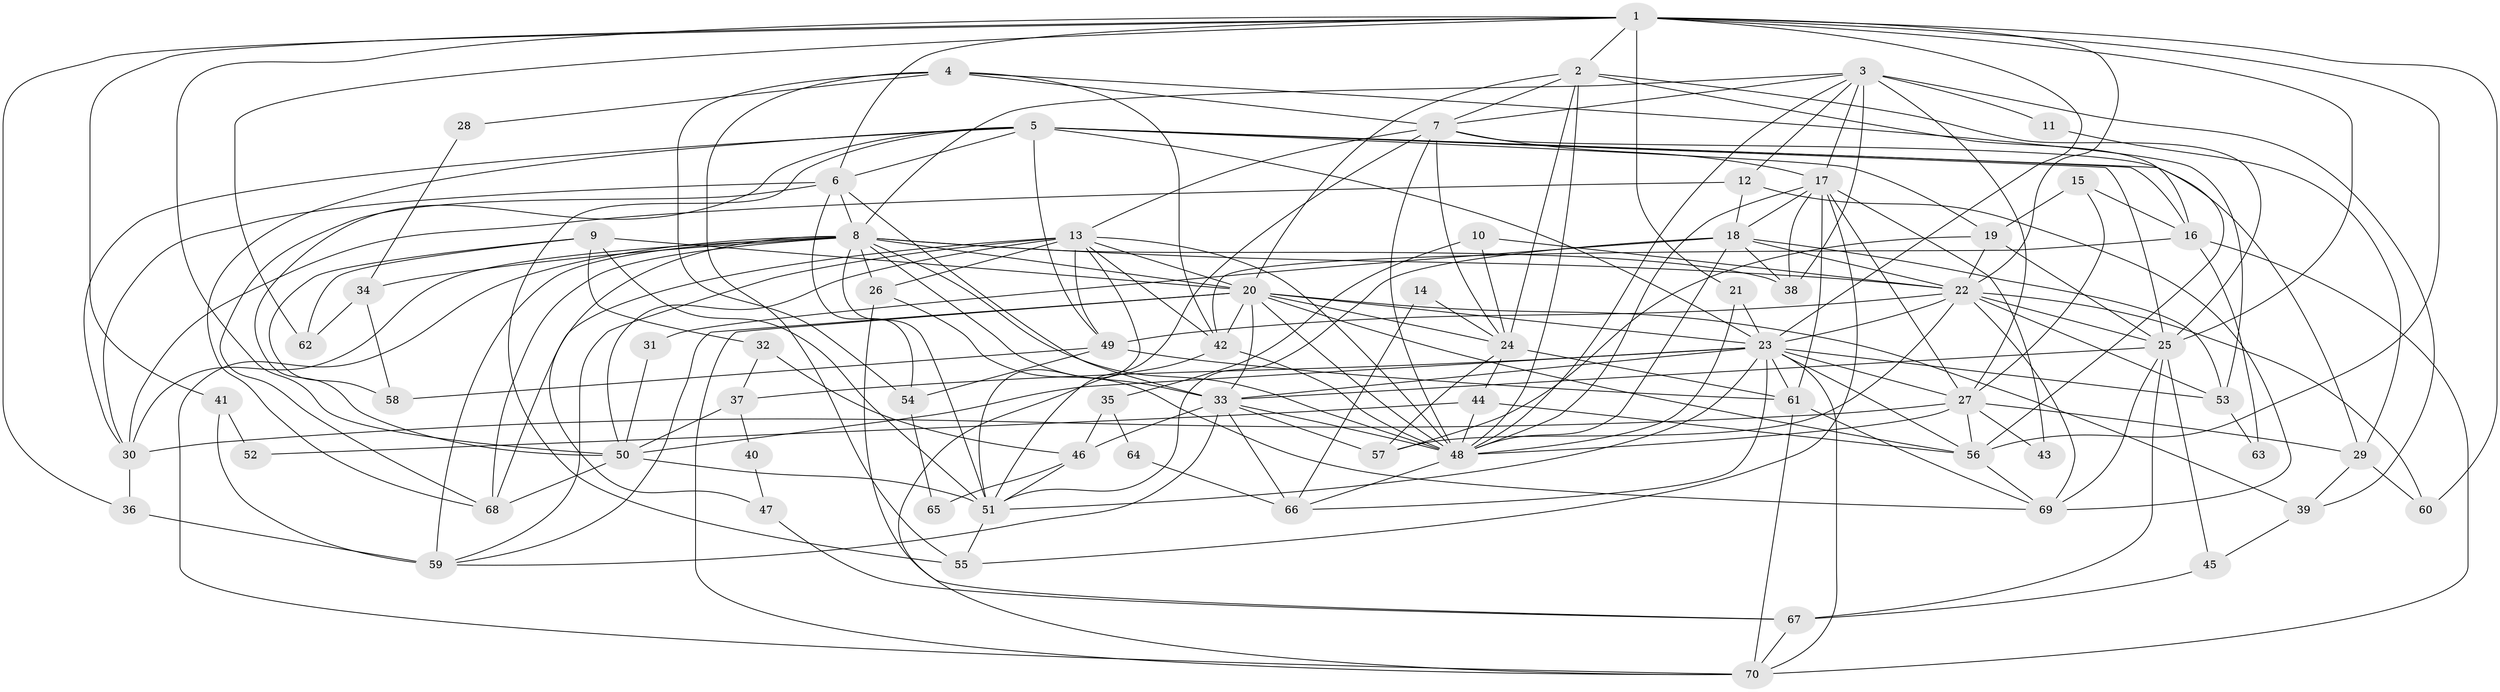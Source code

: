 // original degree distribution, {3: 0.29285714285714287, 7: 0.03571428571428571, 5: 0.14285714285714285, 6: 0.12142857142857143, 4: 0.2642857142857143, 2: 0.12857142857142856, 8: 0.014285714285714285}
// Generated by graph-tools (version 1.1) at 2025/35/03/09/25 02:35:59]
// undirected, 70 vertices, 201 edges
graph export_dot {
graph [start="1"]
  node [color=gray90,style=filled];
  1;
  2;
  3;
  4;
  5;
  6;
  7;
  8;
  9;
  10;
  11;
  12;
  13;
  14;
  15;
  16;
  17;
  18;
  19;
  20;
  21;
  22;
  23;
  24;
  25;
  26;
  27;
  28;
  29;
  30;
  31;
  32;
  33;
  34;
  35;
  36;
  37;
  38;
  39;
  40;
  41;
  42;
  43;
  44;
  45;
  46;
  47;
  48;
  49;
  50;
  51;
  52;
  53;
  54;
  55;
  56;
  57;
  58;
  59;
  60;
  61;
  62;
  63;
  64;
  65;
  66;
  67;
  68;
  69;
  70;
  1 -- 2 [weight=1.0];
  1 -- 6 [weight=1.0];
  1 -- 21 [weight=1.0];
  1 -- 22 [weight=1.0];
  1 -- 23 [weight=1.0];
  1 -- 25 [weight=1.0];
  1 -- 36 [weight=1.0];
  1 -- 41 [weight=1.0];
  1 -- 50 [weight=1.0];
  1 -- 56 [weight=2.0];
  1 -- 60 [weight=1.0];
  1 -- 62 [weight=1.0];
  2 -- 7 [weight=1.0];
  2 -- 16 [weight=1.0];
  2 -- 20 [weight=1.0];
  2 -- 24 [weight=1.0];
  2 -- 25 [weight=1.0];
  2 -- 48 [weight=1.0];
  3 -- 7 [weight=1.0];
  3 -- 8 [weight=1.0];
  3 -- 11 [weight=1.0];
  3 -- 12 [weight=1.0];
  3 -- 17 [weight=1.0];
  3 -- 27 [weight=2.0];
  3 -- 38 [weight=1.0];
  3 -- 39 [weight=1.0];
  3 -- 48 [weight=1.0];
  4 -- 7 [weight=1.0];
  4 -- 28 [weight=1.0];
  4 -- 42 [weight=1.0];
  4 -- 53 [weight=1.0];
  4 -- 54 [weight=1.0];
  4 -- 55 [weight=1.0];
  5 -- 6 [weight=1.0];
  5 -- 16 [weight=1.0];
  5 -- 19 [weight=1.0];
  5 -- 23 [weight=1.0];
  5 -- 25 [weight=1.0];
  5 -- 29 [weight=1.0];
  5 -- 30 [weight=1.0];
  5 -- 49 [weight=1.0];
  5 -- 50 [weight=1.0];
  5 -- 55 [weight=1.0];
  5 -- 68 [weight=1.0];
  6 -- 8 [weight=1.0];
  6 -- 30 [weight=1.0];
  6 -- 33 [weight=1.0];
  6 -- 54 [weight=1.0];
  6 -- 68 [weight=2.0];
  7 -- 13 [weight=1.0];
  7 -- 17 [weight=1.0];
  7 -- 24 [weight=1.0];
  7 -- 48 [weight=1.0];
  7 -- 51 [weight=1.0];
  7 -- 56 [weight=1.0];
  8 -- 20 [weight=1.0];
  8 -- 22 [weight=1.0];
  8 -- 26 [weight=2.0];
  8 -- 30 [weight=1.0];
  8 -- 33 [weight=1.0];
  8 -- 34 [weight=1.0];
  8 -- 38 [weight=1.0];
  8 -- 47 [weight=1.0];
  8 -- 48 [weight=1.0];
  8 -- 51 [weight=1.0];
  8 -- 59 [weight=1.0];
  8 -- 68 [weight=1.0];
  8 -- 70 [weight=1.0];
  9 -- 20 [weight=2.0];
  9 -- 32 [weight=1.0];
  9 -- 51 [weight=1.0];
  9 -- 58 [weight=1.0];
  9 -- 62 [weight=1.0];
  10 -- 22 [weight=1.0];
  10 -- 24 [weight=1.0];
  10 -- 35 [weight=1.0];
  11 -- 29 [weight=1.0];
  12 -- 18 [weight=1.0];
  12 -- 30 [weight=1.0];
  12 -- 69 [weight=1.0];
  13 -- 20 [weight=1.0];
  13 -- 26 [weight=1.0];
  13 -- 42 [weight=1.0];
  13 -- 48 [weight=1.0];
  13 -- 49 [weight=1.0];
  13 -- 50 [weight=1.0];
  13 -- 51 [weight=1.0];
  13 -- 59 [weight=1.0];
  13 -- 68 [weight=3.0];
  14 -- 24 [weight=1.0];
  14 -- 66 [weight=1.0];
  15 -- 16 [weight=1.0];
  15 -- 19 [weight=1.0];
  15 -- 27 [weight=1.0];
  16 -- 42 [weight=1.0];
  16 -- 63 [weight=1.0];
  16 -- 70 [weight=1.0];
  17 -- 18 [weight=1.0];
  17 -- 27 [weight=2.0];
  17 -- 38 [weight=1.0];
  17 -- 43 [weight=1.0];
  17 -- 48 [weight=1.0];
  17 -- 55 [weight=1.0];
  17 -- 61 [weight=1.0];
  18 -- 22 [weight=1.0];
  18 -- 31 [weight=1.0];
  18 -- 38 [weight=1.0];
  18 -- 48 [weight=1.0];
  18 -- 51 [weight=1.0];
  18 -- 53 [weight=1.0];
  19 -- 22 [weight=1.0];
  19 -- 25 [weight=1.0];
  19 -- 57 [weight=1.0];
  20 -- 23 [weight=1.0];
  20 -- 24 [weight=1.0];
  20 -- 33 [weight=1.0];
  20 -- 39 [weight=1.0];
  20 -- 42 [weight=1.0];
  20 -- 48 [weight=1.0];
  20 -- 56 [weight=1.0];
  20 -- 59 [weight=1.0];
  20 -- 70 [weight=1.0];
  21 -- 23 [weight=1.0];
  21 -- 48 [weight=1.0];
  22 -- 23 [weight=1.0];
  22 -- 25 [weight=1.0];
  22 -- 49 [weight=1.0];
  22 -- 53 [weight=1.0];
  22 -- 57 [weight=1.0];
  22 -- 60 [weight=1.0];
  22 -- 69 [weight=1.0];
  23 -- 27 [weight=1.0];
  23 -- 33 [weight=1.0];
  23 -- 37 [weight=1.0];
  23 -- 50 [weight=1.0];
  23 -- 51 [weight=1.0];
  23 -- 53 [weight=1.0];
  23 -- 56 [weight=1.0];
  23 -- 61 [weight=1.0];
  23 -- 66 [weight=1.0];
  23 -- 70 [weight=1.0];
  24 -- 44 [weight=2.0];
  24 -- 57 [weight=1.0];
  24 -- 61 [weight=1.0];
  25 -- 33 [weight=1.0];
  25 -- 45 [weight=1.0];
  25 -- 67 [weight=1.0];
  25 -- 69 [weight=1.0];
  26 -- 67 [weight=1.0];
  26 -- 69 [weight=1.0];
  27 -- 29 [weight=1.0];
  27 -- 30 [weight=2.0];
  27 -- 43 [weight=1.0];
  27 -- 48 [weight=1.0];
  27 -- 56 [weight=1.0];
  28 -- 34 [weight=1.0];
  29 -- 39 [weight=1.0];
  29 -- 60 [weight=1.0];
  30 -- 36 [weight=1.0];
  31 -- 50 [weight=1.0];
  32 -- 37 [weight=1.0];
  32 -- 46 [weight=1.0];
  33 -- 46 [weight=1.0];
  33 -- 48 [weight=1.0];
  33 -- 57 [weight=1.0];
  33 -- 59 [weight=1.0];
  33 -- 66 [weight=1.0];
  34 -- 58 [weight=1.0];
  34 -- 62 [weight=1.0];
  35 -- 46 [weight=1.0];
  35 -- 64 [weight=1.0];
  36 -- 59 [weight=1.0];
  37 -- 40 [weight=1.0];
  37 -- 50 [weight=1.0];
  39 -- 45 [weight=1.0];
  40 -- 47 [weight=1.0];
  41 -- 52 [weight=1.0];
  41 -- 59 [weight=1.0];
  42 -- 48 [weight=1.0];
  42 -- 70 [weight=1.0];
  44 -- 48 [weight=1.0];
  44 -- 52 [weight=1.0];
  44 -- 56 [weight=1.0];
  45 -- 67 [weight=1.0];
  46 -- 51 [weight=1.0];
  46 -- 65 [weight=1.0];
  47 -- 67 [weight=1.0];
  48 -- 66 [weight=1.0];
  49 -- 54 [weight=1.0];
  49 -- 58 [weight=1.0];
  49 -- 61 [weight=1.0];
  50 -- 51 [weight=1.0];
  50 -- 68 [weight=1.0];
  51 -- 55 [weight=1.0];
  53 -- 63 [weight=1.0];
  54 -- 65 [weight=1.0];
  56 -- 69 [weight=1.0];
  61 -- 69 [weight=1.0];
  61 -- 70 [weight=1.0];
  64 -- 66 [weight=1.0];
  67 -- 70 [weight=1.0];
}
